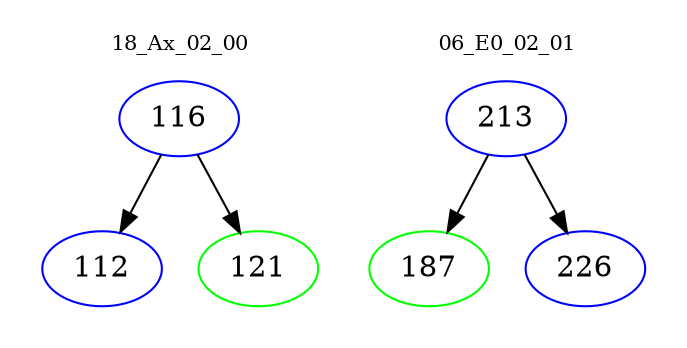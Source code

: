 digraph{
subgraph cluster_0 {
color = white
label = "18_Ax_02_00";
fontsize=10;
T0_116 [label="116", color="blue"]
T0_116 -> T0_112 [color="black"]
T0_112 [label="112", color="blue"]
T0_116 -> T0_121 [color="black"]
T0_121 [label="121", color="green"]
}
subgraph cluster_1 {
color = white
label = "06_E0_02_01";
fontsize=10;
T1_213 [label="213", color="blue"]
T1_213 -> T1_187 [color="black"]
T1_187 [label="187", color="green"]
T1_213 -> T1_226 [color="black"]
T1_226 [label="226", color="blue"]
}
}
